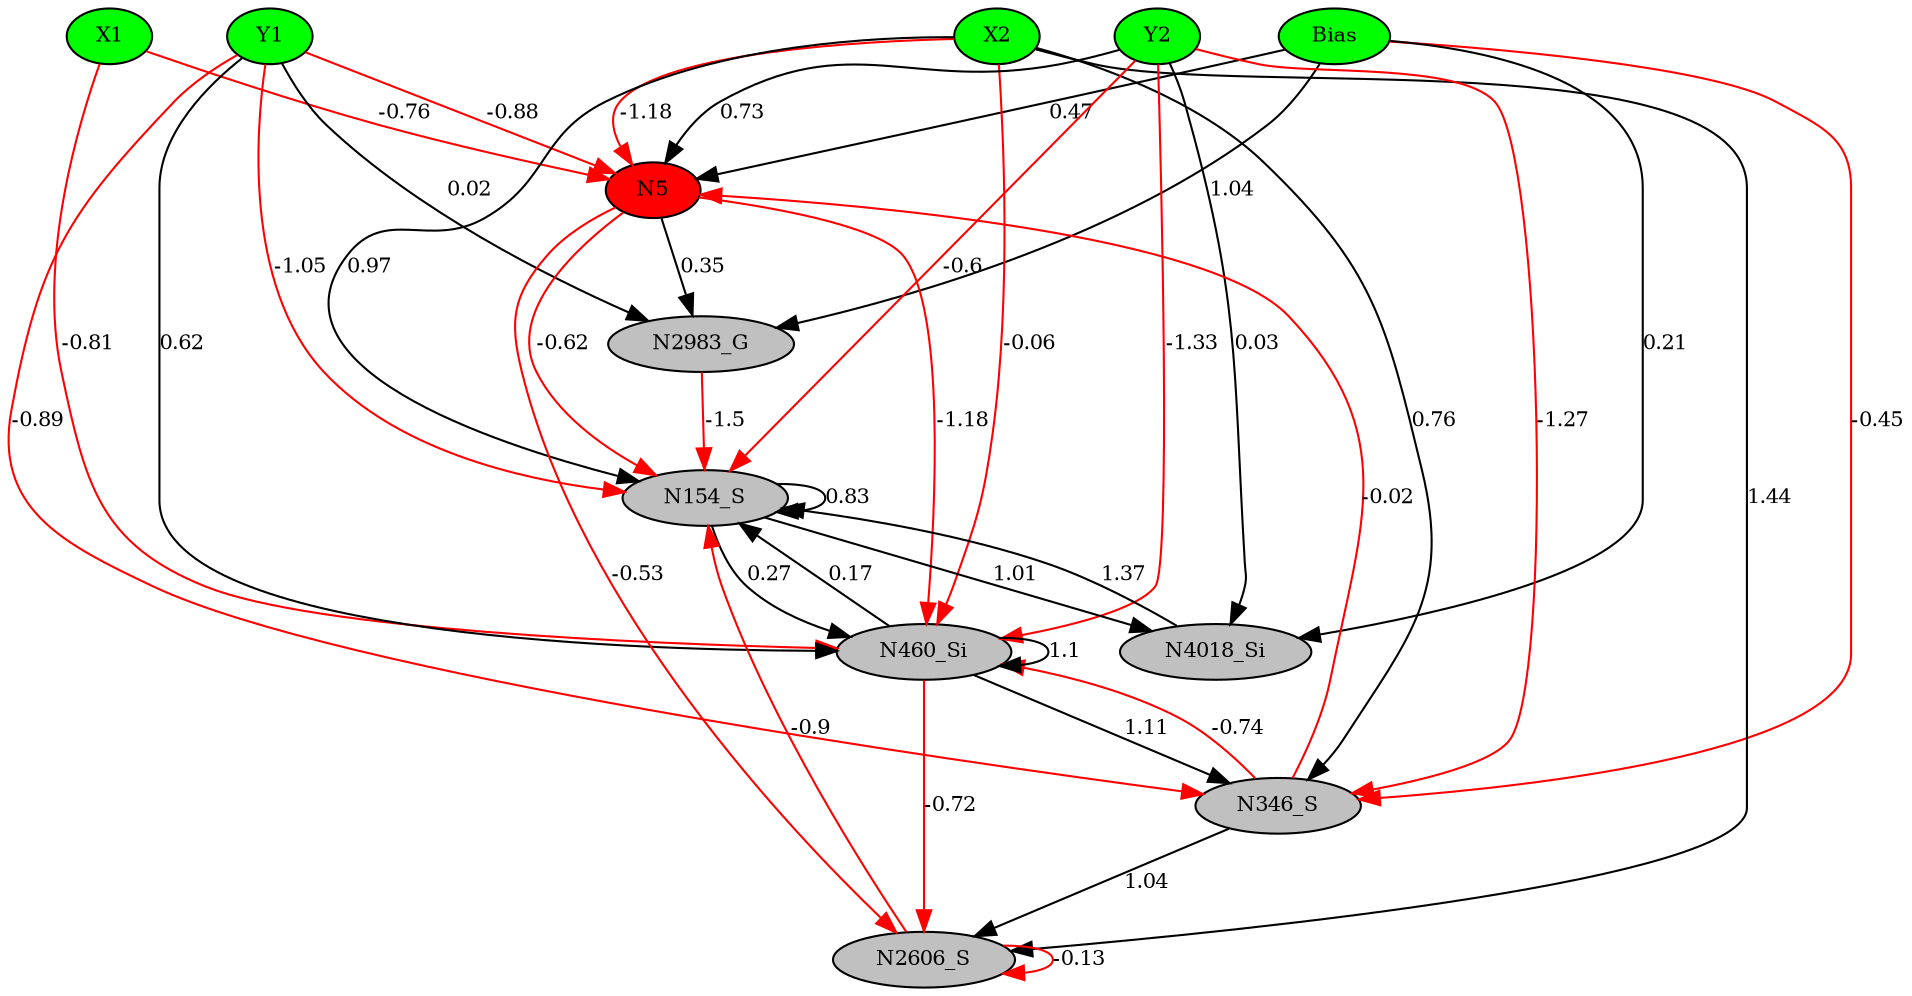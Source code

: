 digraph g { 
N0 [shape=ellipse, label=Bias,fontsize=10,height=0.1,width=0.1,style=filled,fillcolor=green]
N1[shape=ellipse label=X1,fontsize=10,height=0.1,width=0.1,style=filled,fillcolor=green]
N2[shape=ellipse label=Y1,fontsize=10,height=0.1,width=0.1,style=filled,fillcolor=green]
N3[shape=ellipse label=X2,fontsize=10,height=0.1,width=0.1,style=filled,fillcolor=green]
N4[shape=ellipse label=Y2,fontsize=10,height=0.1,width=0.1,style=filled,fillcolor=green]
N5[shape=ellipse,fontsize = 10, height = 0.1, width = 0.1, style = filled, fillcolor = red]
N154[shape=ellipse, label=N154_S,fontsize=10,height=0.1,width=0.1,style=filled,fillcolor=gray]
N346[shape=ellipse, label=N346_S,fontsize=10,height=0.1,width=0.1,style=filled,fillcolor=gray]
N460[shape=ellipse, label=N460_Si,fontsize=10,height=0.1,width=0.1,style=filled,fillcolor=gray]
N2606[shape=ellipse, label=N2606_S,fontsize=10,height=0.1,width=0.1,style=filled,fillcolor=gray]
N2983[shape=ellipse, label=N2983_G,fontsize=10,height=0.1,width=0.1,style=filled,fillcolor=gray]
N4018[shape=ellipse, label=N4018_Si,fontsize=10,height=0.1,width=0.1,style=filled,fillcolor=gray]
N0 -> N5 [color=black] [ label=0.47,fontsize=10]
N1 -> N5 [color=red] [arrowType=inv][ label=-0.76,fontsize=10]
N3 -> N5 [color=red] [arrowType=inv][ label=-1.18,fontsize=10]
N4 -> N5 [color=black] [ label=0.73,fontsize=10]
N2 -> N154 [color=red] [arrowType=inv][ label=-1.05,fontsize=10]
N2 -> N5 [color=red] [arrowType=inv][ label=-0.88,fontsize=10]
N346 -> N5 [color=red] [arrowType=inv][ label=-0.02,fontsize=10]
N154 -> N460 [color=black] [ label=0.27,fontsize=10]
N460 -> N346 [color=black] [ label=1.11,fontsize=10]
N460 -> N460 [color=black] [ label=1.1,fontsize=10]
N0 -> N346 [color=red] [arrowType=inv][ label=-0.45,fontsize=10]
N460 -> N154 [color=black] [ label=0.17,fontsize=10]
N3 -> N460 [color=red] [arrowType=inv][ label=-0.06,fontsize=10]
N5 -> N460 [color=red] [arrowType=inv][ label=-1.18,fontsize=10]
N1 -> N460 [color=red] [arrowType=inv][ label=-0.81,fontsize=10]
N346 -> N460 [color=red] [arrowType=inv][ label=-0.74,fontsize=10]
N2 -> N460 [color=black] [ label=0.62,fontsize=10]
N2 -> N346 [color=red] [arrowType=inv][ label=-0.89,fontsize=10]
N4 -> N346 [color=red] [arrowType=inv][ label=-1.27,fontsize=10]
N4 -> N460 [color=red] [arrowType=inv][ label=-1.33,fontsize=10]
N3 -> N346 [color=black] [ label=0.76,fontsize=10]
N4 -> N154 [color=red] [arrowType=inv][ label=-0.6,fontsize=10]
N346 -> N2606 [color=black] [ label=1.04,fontsize=10]
N2606 -> N154 [color=red] [arrowType=inv][ label=-0.9,fontsize=10]
N5 -> N2606 [color=red] [arrowType=inv][ label=-0.53,fontsize=10]
N3 -> N154 [color=black] [ label=0.97,fontsize=10]
N0 -> N2983 [color=black] [ label=1.04,fontsize=10]
N2983 -> N154 [color=red] [arrowType=inv][ label=-1.5,fontsize=10]
N5 -> N2983 [color=black] [ label=0.35,fontsize=10]
N5 -> N154 [color=red] [arrowType=inv][ label=-0.62,fontsize=10]
N460 -> N2606 [color=red] [arrowType=inv][ label=-0.72,fontsize=10]
N3 -> N2606 [color=black] [ label=1.44,fontsize=10]
N2 -> N2983 [color=black] [ label=0.02,fontsize=10]
N2606 -> N2606 [color=red] [arrowType=inv][ label=-0.13,fontsize=10]
N154 -> N4018 [color=black] [ label=1.01,fontsize=10]
N4018 -> N154 [color=black] [ label=1.37,fontsize=10]
N4 -> N4018 [color=black] [ label=0.03,fontsize=10]
N154 -> N154 [color=black] [ label=0.83,fontsize=10]
N0 -> N4018 [color=black] [ label=0.21,fontsize=10]
 { rank=same; 
N5
 } 
 { rank=same; 
N1 ->N2 ->N3 ->N4 ->N0 [style=invis]
 } 
}
